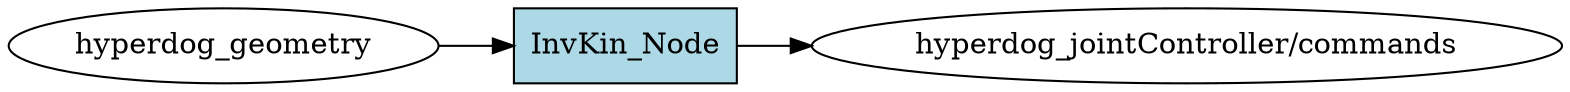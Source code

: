 digraph ROS2_Computation_Graph {
  rankdir=LR;
  node [shape=box, style=filled, fillcolor=lightgray];
  "hyperdog_geometry" [shape=ellipse, fillcolor=white];
  "hyperdog_geometry" -> "InvKin_Node";
  "hyperdog_jointController/commands" [shape=ellipse, fillcolor=white];
  "InvKin_Node" -> "hyperdog_jointController/commands";
  "InvKin_Node" [shape=box, fillcolor=lightblue];
}
